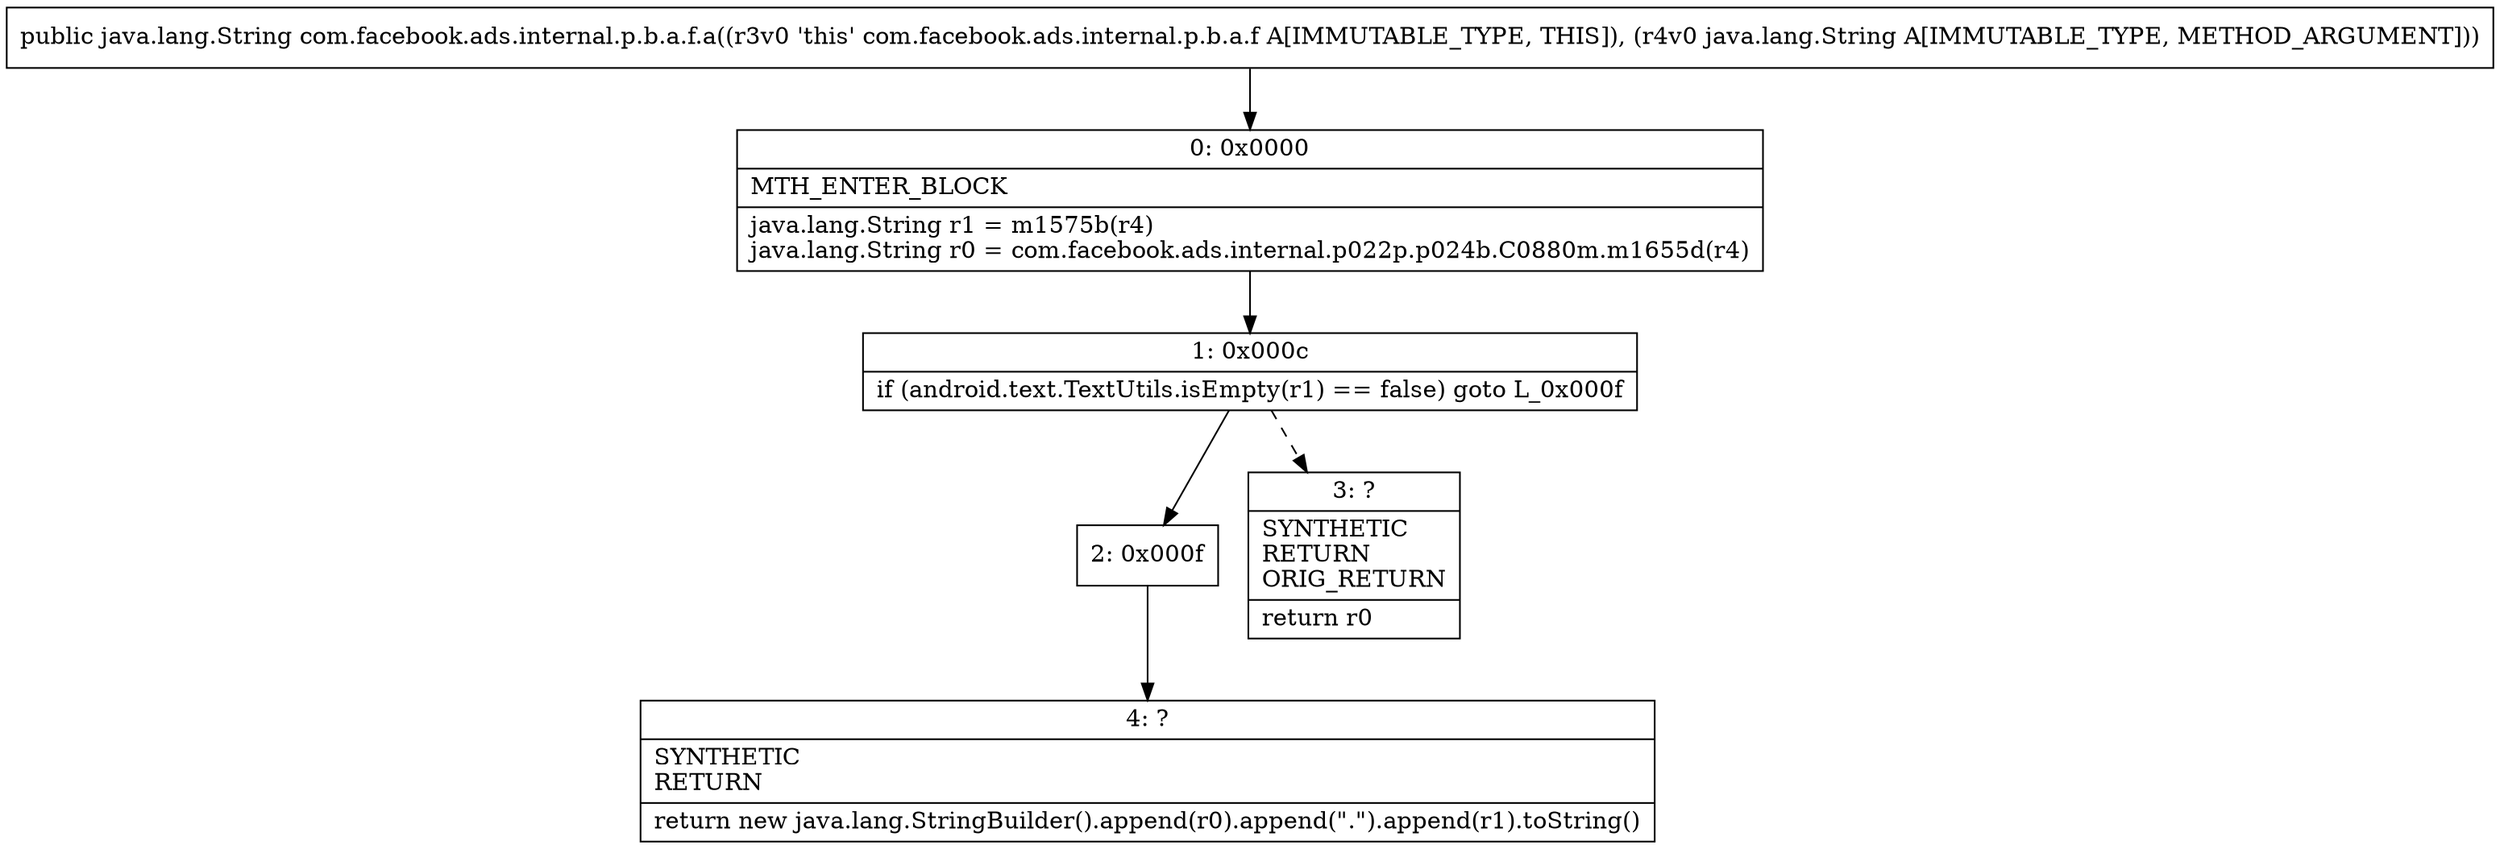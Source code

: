 digraph "CFG forcom.facebook.ads.internal.p.b.a.f.a(Ljava\/lang\/String;)Ljava\/lang\/String;" {
Node_0 [shape=record,label="{0\:\ 0x0000|MTH_ENTER_BLOCK\l|java.lang.String r1 = m1575b(r4)\ljava.lang.String r0 = com.facebook.ads.internal.p022p.p024b.C0880m.m1655d(r4)\l}"];
Node_1 [shape=record,label="{1\:\ 0x000c|if (android.text.TextUtils.isEmpty(r1) == false) goto L_0x000f\l}"];
Node_2 [shape=record,label="{2\:\ 0x000f}"];
Node_3 [shape=record,label="{3\:\ ?|SYNTHETIC\lRETURN\lORIG_RETURN\l|return r0\l}"];
Node_4 [shape=record,label="{4\:\ ?|SYNTHETIC\lRETURN\l|return new java.lang.StringBuilder().append(r0).append(\".\").append(r1).toString()\l}"];
MethodNode[shape=record,label="{public java.lang.String com.facebook.ads.internal.p.b.a.f.a((r3v0 'this' com.facebook.ads.internal.p.b.a.f A[IMMUTABLE_TYPE, THIS]), (r4v0 java.lang.String A[IMMUTABLE_TYPE, METHOD_ARGUMENT])) }"];
MethodNode -> Node_0;
Node_0 -> Node_1;
Node_1 -> Node_2;
Node_1 -> Node_3[style=dashed];
Node_2 -> Node_4;
}

